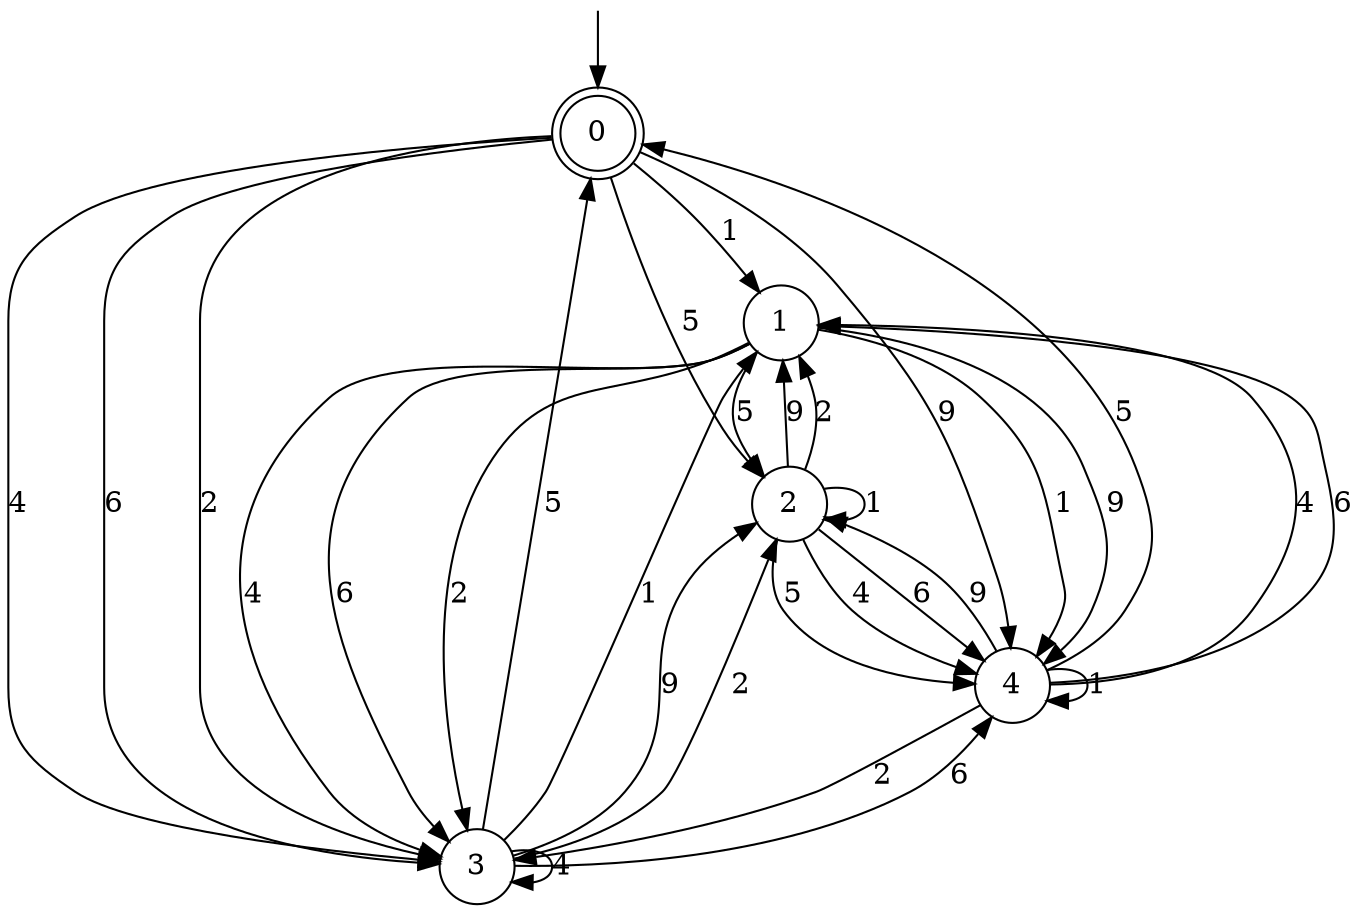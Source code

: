 digraph g {

	s0 [shape="doublecircle" label="0"];
	s1 [shape="circle" label="1"];
	s2 [shape="circle" label="2"];
	s3 [shape="circle" label="3"];
	s4 [shape="circle" label="4"];
	s0 -> s1 [label="1"];
	s0 -> s2 [label="5"];
	s0 -> s3 [label="4"];
	s0 -> s4 [label="9"];
	s0 -> s3 [label="6"];
	s0 -> s3 [label="2"];
	s1 -> s4 [label="1"];
	s1 -> s2 [label="5"];
	s1 -> s3 [label="4"];
	s1 -> s4 [label="9"];
	s1 -> s3 [label="6"];
	s1 -> s3 [label="2"];
	s2 -> s2 [label="1"];
	s2 -> s4 [label="5"];
	s2 -> s4 [label="4"];
	s2 -> s1 [label="9"];
	s2 -> s4 [label="6"];
	s2 -> s1 [label="2"];
	s3 -> s1 [label="1"];
	s3 -> s0 [label="5"];
	s3 -> s3 [label="4"];
	s3 -> s2 [label="9"];
	s3 -> s4 [label="6"];
	s3 -> s2 [label="2"];
	s4 -> s4 [label="1"];
	s4 -> s0 [label="5"];
	s4 -> s1 [label="4"];
	s4 -> s2 [label="9"];
	s4 -> s1 [label="6"];
	s4 -> s3 [label="2"];

__start0 [label="" shape="none" width="0" height="0"];
__start0 -> s0;

}
